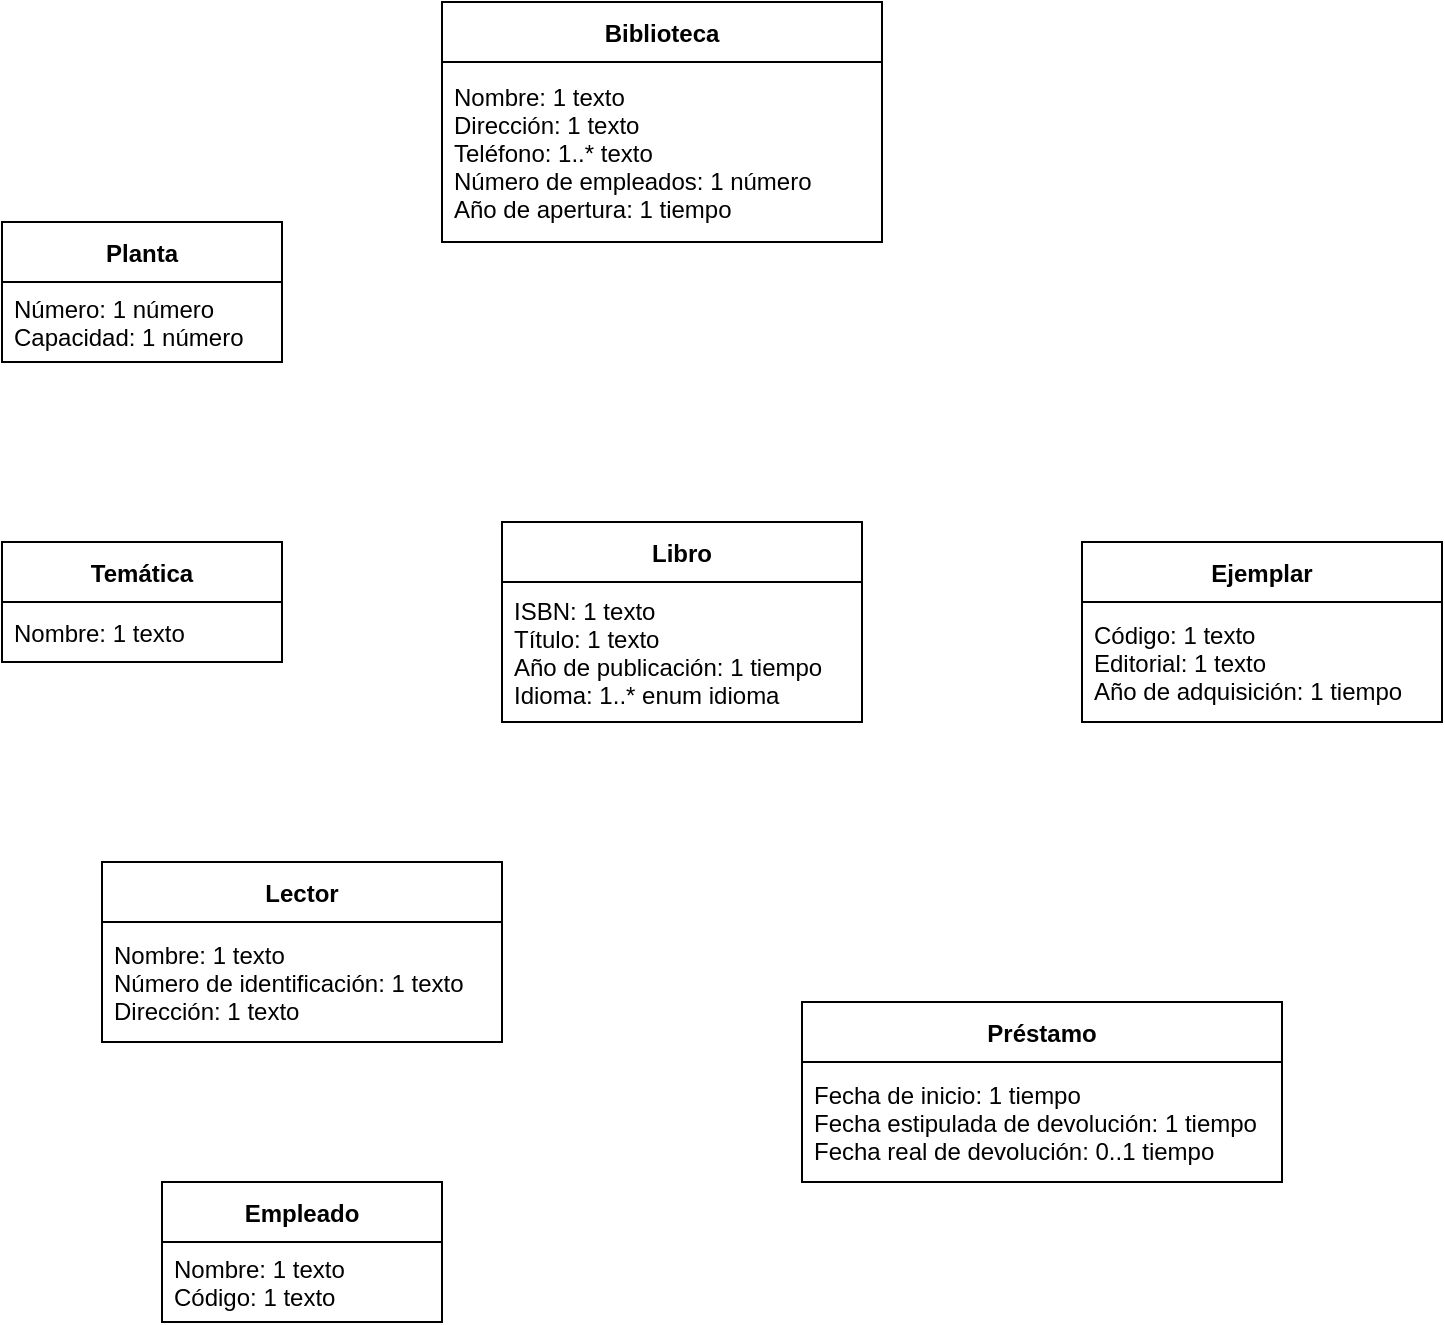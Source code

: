 <mxfile>
    <diagram id="lvbJidzLLQSqc9uYHoeA" name="Página-1">
        <mxGraphModel dx="321" dy="264" grid="1" gridSize="10" guides="1" tooltips="1" connect="1" arrows="1" fold="1" page="1" pageScale="1" pageWidth="827" pageHeight="1169" math="0" shadow="0">
            <root>
                <mxCell id="0"/>
                <mxCell id="1" parent="0"/>
                <mxCell id="2" value="Biblioteca" style="swimlane;fontStyle=1;childLayout=stackLayout;horizontal=1;startSize=30;horizontalStack=0;resizeParent=1;resizeParentMax=0;resizeLast=0;collapsible=1;marginBottom=0;" vertex="1" parent="1">
                    <mxGeometry x="280" y="20" width="220" height="120" as="geometry"/>
                </mxCell>
                <mxCell id="3" value="Nombre: 1 texto&#10;Dirección: 1 texto&#10;Teléfono: 1..* texto&#10;Número de empleados: 1 número&#10;Año de apertura: 1 tiempo" style="text;strokeColor=none;fillColor=none;align=left;verticalAlign=middle;spacingLeft=4;spacingRight=4;overflow=hidden;points=[[0,0.5],[1,0.5]];portConstraint=eastwest;rotatable=0;" vertex="1" parent="2">
                    <mxGeometry y="30" width="220" height="90" as="geometry"/>
                </mxCell>
                <mxCell id="6" value="Planta" style="swimlane;fontStyle=1;childLayout=stackLayout;horizontal=1;startSize=30;horizontalStack=0;resizeParent=1;resizeParentMax=0;resizeLast=0;collapsible=1;marginBottom=0;" vertex="1" parent="1">
                    <mxGeometry x="60" y="130" width="140" height="70" as="geometry"/>
                </mxCell>
                <mxCell id="7" value="Número: 1 número&#10;Capacidad: 1 número" style="text;strokeColor=none;fillColor=none;align=left;verticalAlign=middle;spacingLeft=4;spacingRight=4;overflow=hidden;points=[[0,0.5],[1,0.5]];portConstraint=eastwest;rotatable=0;" vertex="1" parent="6">
                    <mxGeometry y="30" width="140" height="40" as="geometry"/>
                </mxCell>
                <mxCell id="10" value="Temática" style="swimlane;fontStyle=1;childLayout=stackLayout;horizontal=1;startSize=30;horizontalStack=0;resizeParent=1;resizeParentMax=0;resizeLast=0;collapsible=1;marginBottom=0;" vertex="1" parent="1">
                    <mxGeometry x="60" y="290" width="140" height="60" as="geometry"/>
                </mxCell>
                <mxCell id="11" value="Nombre: 1 texto" style="text;strokeColor=none;fillColor=none;align=left;verticalAlign=middle;spacingLeft=4;spacingRight=4;overflow=hidden;points=[[0,0.5],[1,0.5]];portConstraint=eastwest;rotatable=0;" vertex="1" parent="10">
                    <mxGeometry y="30" width="140" height="30" as="geometry"/>
                </mxCell>
                <mxCell id="14" value="Libro" style="swimlane;fontStyle=1;childLayout=stackLayout;horizontal=1;startSize=30;horizontalStack=0;resizeParent=1;resizeParentMax=0;resizeLast=0;collapsible=1;marginBottom=0;" vertex="1" parent="1">
                    <mxGeometry x="310" y="280" width="180" height="100" as="geometry"/>
                </mxCell>
                <mxCell id="15" value="ISBN: 1 texto&#10;Título: 1 texto&#10;Año de publicación: 1 tiempo&#10;Idioma: 1..* enum idioma" style="text;strokeColor=none;fillColor=none;align=left;verticalAlign=middle;spacingLeft=4;spacingRight=4;overflow=hidden;points=[[0,0.5],[1,0.5]];portConstraint=eastwest;rotatable=0;" vertex="1" parent="14">
                    <mxGeometry y="30" width="180" height="70" as="geometry"/>
                </mxCell>
                <mxCell id="18" value="Ejemplar" style="swimlane;fontStyle=1;childLayout=stackLayout;horizontal=1;startSize=30;horizontalStack=0;resizeParent=1;resizeParentMax=0;resizeLast=0;collapsible=1;marginBottom=0;" vertex="1" parent="1">
                    <mxGeometry x="600" y="290" width="180" height="90" as="geometry"/>
                </mxCell>
                <mxCell id="19" value="Código: 1 texto&#10;Editorial: 1 texto&#10;Año de adquisición: 1 tiempo" style="text;strokeColor=none;fillColor=none;align=left;verticalAlign=middle;spacingLeft=4;spacingRight=4;overflow=hidden;points=[[0,0.5],[1,0.5]];portConstraint=eastwest;rotatable=0;" vertex="1" parent="18">
                    <mxGeometry y="30" width="180" height="60" as="geometry"/>
                </mxCell>
                <mxCell id="22" value="Préstamo" style="swimlane;fontStyle=1;childLayout=stackLayout;horizontal=1;startSize=30;horizontalStack=0;resizeParent=1;resizeParentMax=0;resizeLast=0;collapsible=1;marginBottom=0;" vertex="1" parent="1">
                    <mxGeometry x="460" y="520" width="240" height="90" as="geometry"/>
                </mxCell>
                <mxCell id="23" value="Fecha de inicio: 1 tiempo&#10;Fecha estipulada de devolución: 1 tiempo&#10;Fecha real de devolución: 0..1 tiempo" style="text;strokeColor=none;fillColor=none;align=left;verticalAlign=middle;spacingLeft=4;spacingRight=4;overflow=hidden;points=[[0,0.5],[1,0.5]];portConstraint=eastwest;rotatable=0;" vertex="1" parent="22">
                    <mxGeometry y="30" width="240" height="60" as="geometry"/>
                </mxCell>
                <mxCell id="26" value="Lector" style="swimlane;fontStyle=1;childLayout=stackLayout;horizontal=1;startSize=30;horizontalStack=0;resizeParent=1;resizeParentMax=0;resizeLast=0;collapsible=1;marginBottom=0;" vertex="1" parent="1">
                    <mxGeometry x="110" y="450" width="200" height="90" as="geometry"/>
                </mxCell>
                <mxCell id="27" value="Nombre: 1 texto&#10;Número de identificación: 1 texto&#10;Dirección: 1 texto" style="text;strokeColor=none;fillColor=none;align=left;verticalAlign=middle;spacingLeft=4;spacingRight=4;overflow=hidden;points=[[0,0.5],[1,0.5]];portConstraint=eastwest;rotatable=0;" vertex="1" parent="26">
                    <mxGeometry y="30" width="200" height="60" as="geometry"/>
                </mxCell>
                <mxCell id="30" value="Empleado" style="swimlane;fontStyle=1;childLayout=stackLayout;horizontal=1;startSize=30;horizontalStack=0;resizeParent=1;resizeParentMax=0;resizeLast=0;collapsible=1;marginBottom=0;" vertex="1" parent="1">
                    <mxGeometry x="140" y="610" width="140" height="70" as="geometry"/>
                </mxCell>
                <mxCell id="31" value="Nombre: 1 texto&#10;Código: 1 texto" style="text;strokeColor=none;fillColor=none;align=left;verticalAlign=middle;spacingLeft=4;spacingRight=4;overflow=hidden;points=[[0,0.5],[1,0.5]];portConstraint=eastwest;rotatable=0;" vertex="1" parent="30">
                    <mxGeometry y="30" width="140" height="40" as="geometry"/>
                </mxCell>
            </root>
        </mxGraphModel>
    </diagram>
</mxfile>